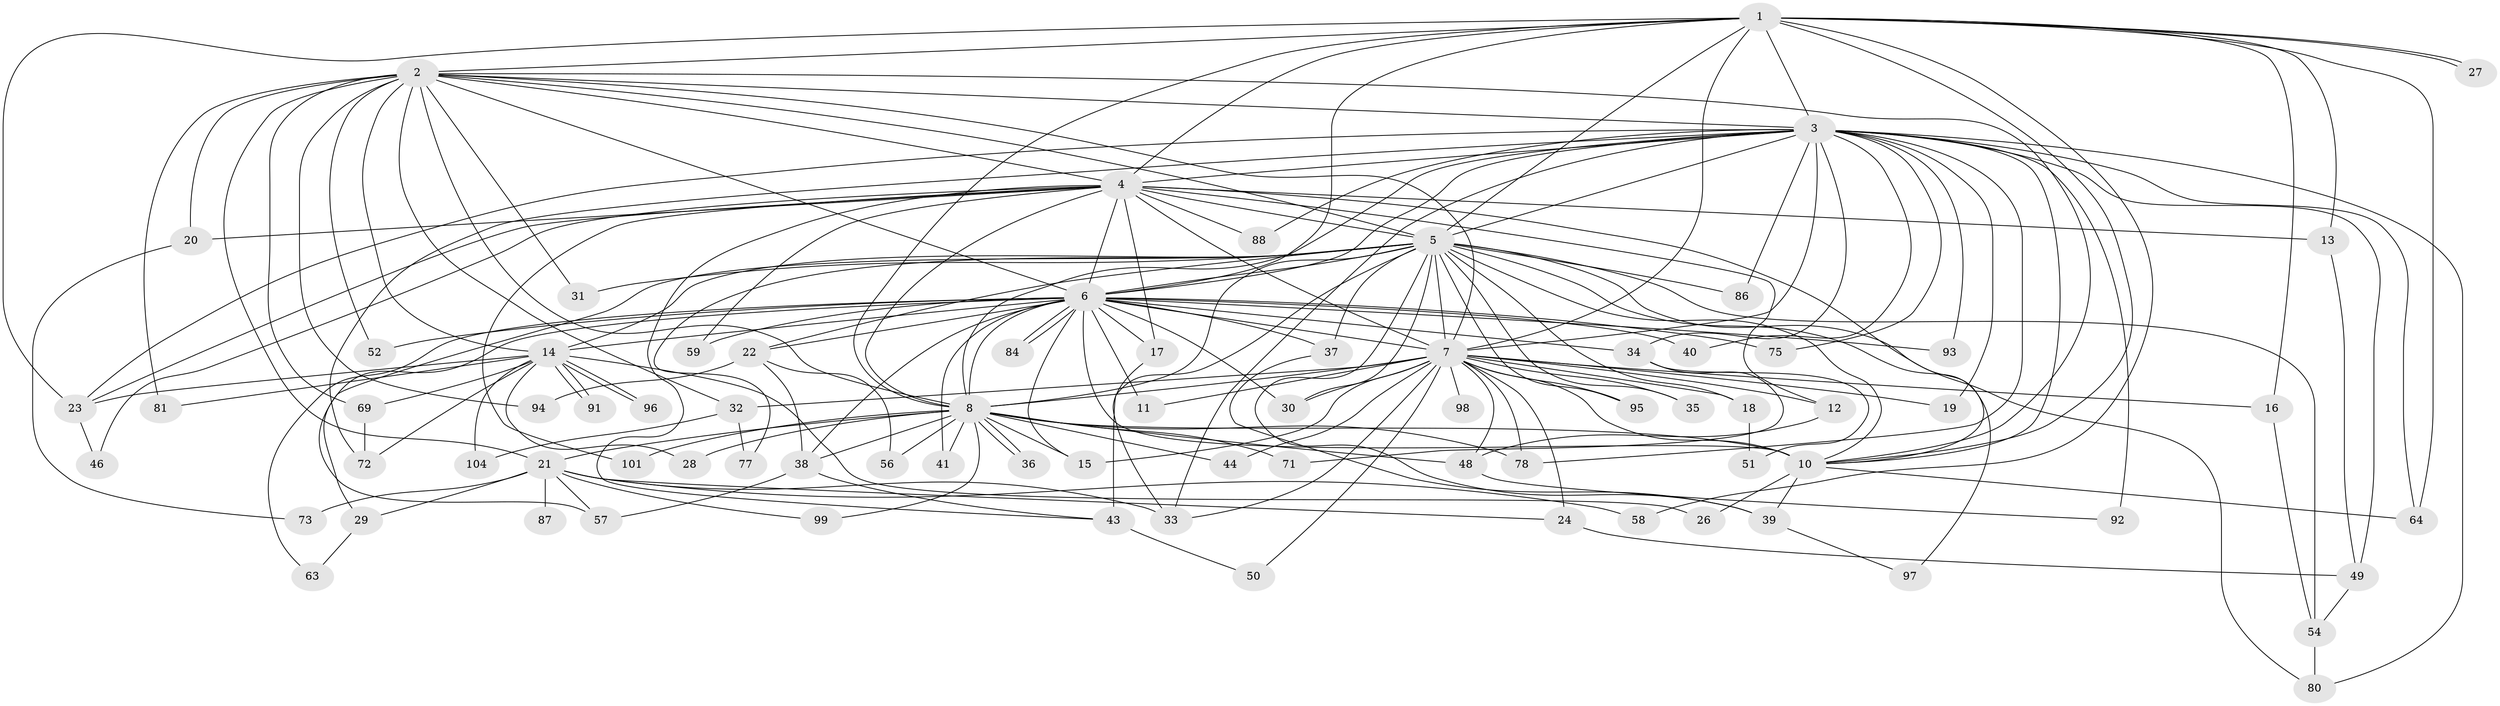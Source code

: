 // original degree distribution, {16: 0.009523809523809525, 19: 0.02857142857142857, 24: 0.009523809523809525, 27: 0.009523809523809525, 31: 0.009523809523809525, 17: 0.009523809523809525, 25: 0.009523809523809525, 13: 0.01904761904761905, 2: 0.5619047619047619, 3: 0.2, 11: 0.009523809523809525, 5: 0.009523809523809525, 4: 0.10476190476190476, 6: 0.009523809523809525}
// Generated by graph-tools (version 1.1) at 2025/10/02/27/25 16:10:57]
// undirected, 78 vertices, 190 edges
graph export_dot {
graph [start="1"]
  node [color=gray90,style=filled];
  1 [super="+47"];
  2 [super="+25"];
  3 [super="+55"];
  4 [super="+42"];
  5 [super="+66"];
  6 [super="+61"];
  7 [super="+9"];
  8 [super="+90"];
  10 [super="+82"];
  11;
  12;
  13;
  14 [super="+60"];
  15;
  16 [super="+89"];
  17;
  18;
  19;
  20;
  21 [super="+70"];
  22 [super="+68"];
  23 [super="+45"];
  24;
  26;
  27;
  28;
  29 [super="+102"];
  30 [super="+105"];
  31;
  32;
  33 [super="+100"];
  34;
  35;
  36;
  37;
  38 [super="+65"];
  39 [super="+67"];
  40;
  41;
  43 [super="+62"];
  44;
  46;
  48 [super="+53"];
  49 [super="+79"];
  50;
  51;
  52;
  54;
  56;
  57 [super="+74"];
  58;
  59;
  63;
  64 [super="+103"];
  69;
  71;
  72 [super="+76"];
  73;
  75;
  77;
  78 [super="+83"];
  80 [super="+85"];
  81;
  84;
  86;
  87;
  88;
  91;
  92;
  93;
  94;
  95;
  96;
  97;
  98;
  99;
  101;
  104;
  1 -- 2;
  1 -- 3;
  1 -- 4;
  1 -- 5;
  1 -- 6;
  1 -- 7 [weight=2];
  1 -- 8;
  1 -- 10;
  1 -- 13;
  1 -- 16;
  1 -- 27;
  1 -- 27;
  1 -- 58;
  1 -- 64;
  1 -- 23;
  2 -- 3;
  2 -- 4;
  2 -- 5;
  2 -- 6;
  2 -- 7 [weight=2];
  2 -- 8;
  2 -- 10;
  2 -- 20;
  2 -- 21 [weight=2];
  2 -- 31;
  2 -- 32;
  2 -- 52;
  2 -- 69;
  2 -- 81;
  2 -- 94;
  2 -- 14;
  3 -- 4;
  3 -- 5;
  3 -- 6;
  3 -- 7 [weight=2];
  3 -- 8;
  3 -- 10;
  3 -- 19;
  3 -- 33;
  3 -- 34;
  3 -- 40;
  3 -- 49;
  3 -- 72;
  3 -- 75;
  3 -- 78;
  3 -- 80;
  3 -- 86;
  3 -- 92;
  3 -- 93;
  3 -- 88;
  3 -- 64;
  3 -- 23 [weight=2];
  4 -- 5;
  4 -- 6;
  4 -- 7 [weight=2];
  4 -- 8 [weight=2];
  4 -- 10;
  4 -- 12;
  4 -- 13;
  4 -- 17;
  4 -- 20;
  4 -- 23;
  4 -- 59;
  4 -- 88;
  4 -- 101;
  4 -- 46;
  4 -- 43;
  5 -- 6;
  5 -- 7 [weight=2];
  5 -- 8;
  5 -- 10;
  5 -- 14;
  5 -- 18;
  5 -- 22;
  5 -- 30;
  5 -- 31;
  5 -- 35;
  5 -- 37;
  5 -- 39;
  5 -- 43;
  5 -- 54;
  5 -- 77;
  5 -- 80;
  5 -- 86;
  5 -- 95;
  5 -- 97;
  5 -- 57;
  6 -- 7 [weight=2];
  6 -- 8;
  6 -- 10 [weight=2];
  6 -- 11;
  6 -- 14;
  6 -- 15;
  6 -- 17;
  6 -- 22;
  6 -- 29 [weight=2];
  6 -- 34;
  6 -- 37;
  6 -- 38;
  6 -- 40;
  6 -- 41;
  6 -- 52;
  6 -- 59;
  6 -- 63;
  6 -- 75;
  6 -- 84;
  6 -- 84;
  6 -- 93;
  6 -- 30;
  7 -- 8 [weight=2];
  7 -- 10 [weight=2];
  7 -- 12;
  7 -- 15;
  7 -- 32;
  7 -- 35;
  7 -- 95;
  7 -- 98 [weight=2];
  7 -- 11;
  7 -- 16;
  7 -- 18;
  7 -- 19;
  7 -- 24;
  7 -- 30;
  7 -- 44;
  7 -- 50;
  7 -- 33;
  7 -- 48;
  7 -- 78;
  8 -- 10;
  8 -- 21;
  8 -- 28;
  8 -- 36;
  8 -- 36;
  8 -- 38 [weight=2];
  8 -- 41;
  8 -- 44;
  8 -- 48;
  8 -- 56;
  8 -- 71;
  8 -- 78;
  8 -- 99;
  8 -- 101;
  8 -- 15;
  10 -- 26;
  10 -- 39;
  10 -- 64;
  12 -- 48;
  13 -- 49;
  14 -- 23;
  14 -- 26;
  14 -- 28;
  14 -- 69;
  14 -- 81;
  14 -- 91;
  14 -- 91;
  14 -- 96;
  14 -- 96;
  14 -- 104;
  14 -- 72;
  16 -- 54;
  17 -- 33;
  18 -- 51;
  20 -- 73;
  21 -- 24;
  21 -- 29;
  21 -- 57;
  21 -- 58;
  21 -- 73;
  21 -- 87 [weight=2];
  21 -- 99;
  21 -- 33;
  22 -- 56;
  22 -- 94;
  22 -- 38;
  23 -- 46;
  24 -- 49;
  29 -- 63;
  32 -- 77;
  32 -- 104;
  34 -- 51;
  34 -- 71;
  37 -- 39;
  38 -- 43;
  38 -- 57;
  39 -- 97;
  43 -- 50;
  48 -- 92;
  49 -- 54;
  54 -- 80;
  69 -- 72;
}
